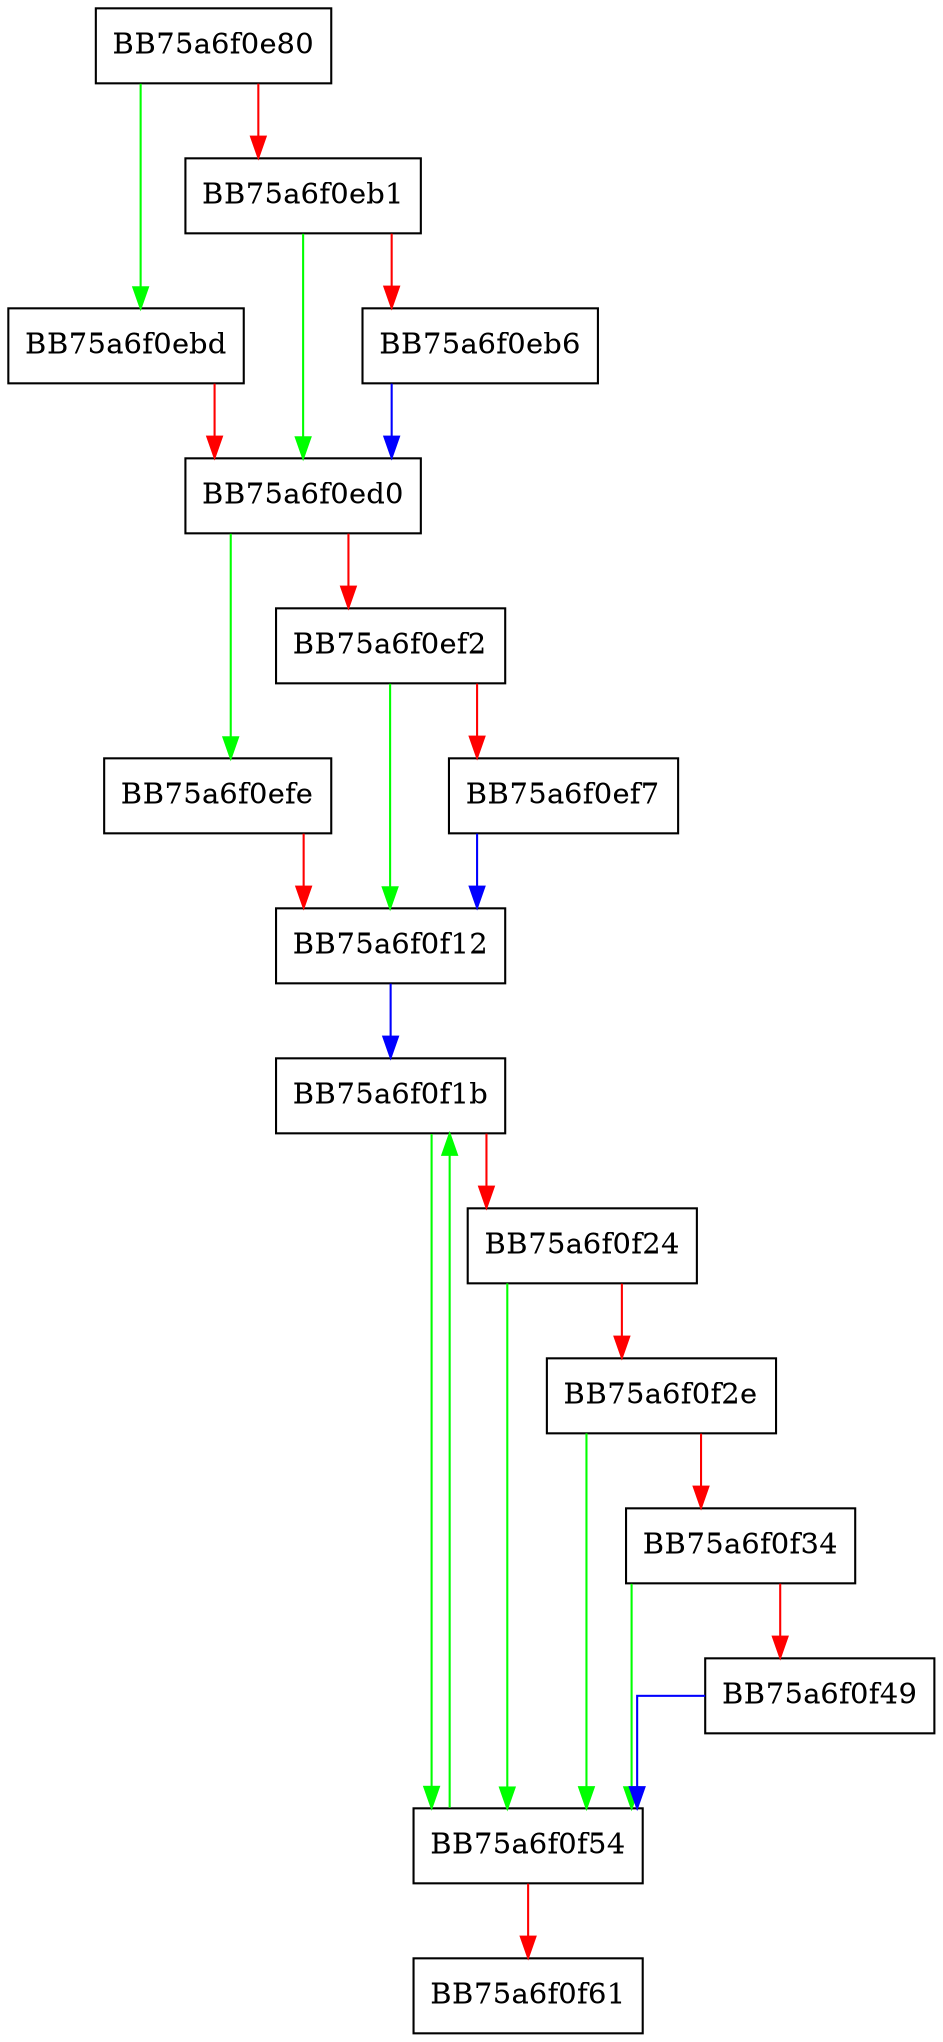 digraph HIPS_FinalizeDC {
  node [shape="box"];
  graph [splines=ortho];
  BB75a6f0e80 -> BB75a6f0ebd [color="green"];
  BB75a6f0e80 -> BB75a6f0eb1 [color="red"];
  BB75a6f0eb1 -> BB75a6f0ed0 [color="green"];
  BB75a6f0eb1 -> BB75a6f0eb6 [color="red"];
  BB75a6f0eb6 -> BB75a6f0ed0 [color="blue"];
  BB75a6f0ebd -> BB75a6f0ed0 [color="red"];
  BB75a6f0ed0 -> BB75a6f0efe [color="green"];
  BB75a6f0ed0 -> BB75a6f0ef2 [color="red"];
  BB75a6f0ef2 -> BB75a6f0f12 [color="green"];
  BB75a6f0ef2 -> BB75a6f0ef7 [color="red"];
  BB75a6f0ef7 -> BB75a6f0f12 [color="blue"];
  BB75a6f0efe -> BB75a6f0f12 [color="red"];
  BB75a6f0f12 -> BB75a6f0f1b [color="blue"];
  BB75a6f0f1b -> BB75a6f0f54 [color="green"];
  BB75a6f0f1b -> BB75a6f0f24 [color="red"];
  BB75a6f0f24 -> BB75a6f0f54 [color="green"];
  BB75a6f0f24 -> BB75a6f0f2e [color="red"];
  BB75a6f0f2e -> BB75a6f0f54 [color="green"];
  BB75a6f0f2e -> BB75a6f0f34 [color="red"];
  BB75a6f0f34 -> BB75a6f0f54 [color="green"];
  BB75a6f0f34 -> BB75a6f0f49 [color="red"];
  BB75a6f0f49 -> BB75a6f0f54 [color="blue"];
  BB75a6f0f54 -> BB75a6f0f1b [color="green"];
  BB75a6f0f54 -> BB75a6f0f61 [color="red"];
}